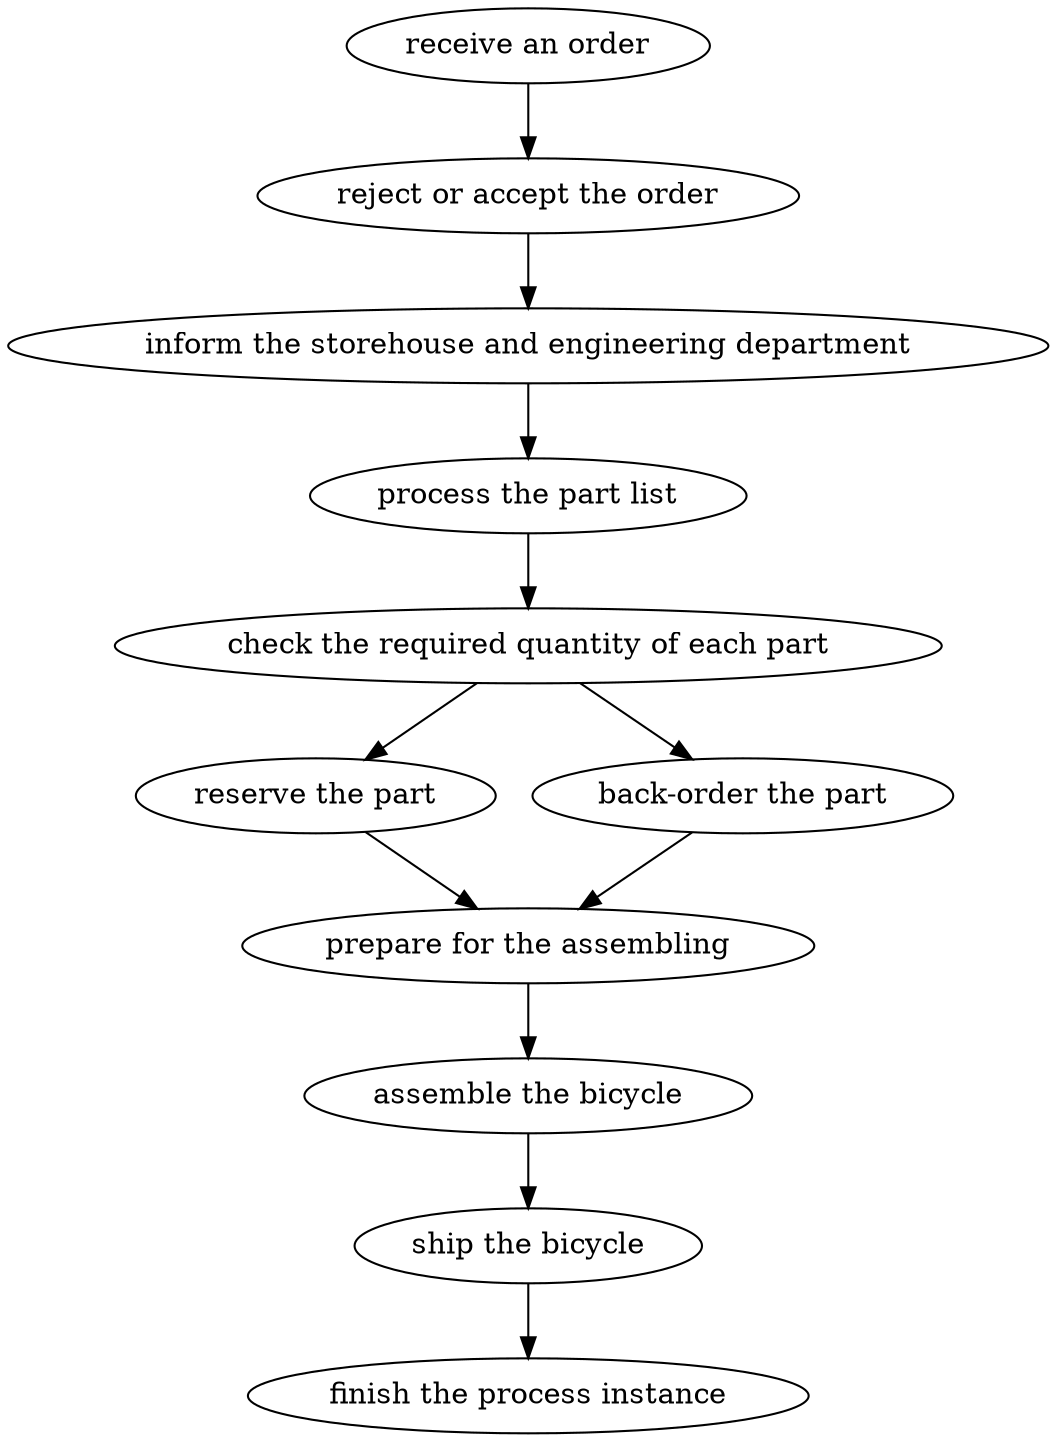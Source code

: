 strict digraph "doc-1.1" {
	graph [name="doc-1.1"];
	"receive an order"	[attrs="{'type': 'Activity', 'label': 'receive an order'}"];
	"reject or accept the order"	[attrs="{'type': 'Activity', 'label': 'reject or accept the order'}"];
	"receive an order" -> "reject or accept the order"	[attrs="{'type': 'flow', 'label': 'flow'}"];
	"inform the storehouse and engineering department"	[attrs="{'type': 'Activity', 'label': 'inform the storehouse and engineering department'}"];
	"reject or accept the order" -> "inform the storehouse and engineering department"	[attrs="{'type': 'flow', 'label': 'flow'}"];
	"process the part list"	[attrs="{'type': 'Activity', 'label': 'process the part list'}"];
	"inform the storehouse and engineering department" -> "process the part list"	[attrs="{'type': 'flow', 'label': 'flow'}"];
	"check the required quantity of each part"	[attrs="{'type': 'Activity', 'label': 'check the required quantity of each part'}"];
	"process the part list" -> "check the required quantity of each part"	[attrs="{'type': 'flow', 'label': 'flow'}"];
	"reserve the part"	[attrs="{'type': 'Activity', 'label': 'reserve the part'}"];
	"check the required quantity of each part" -> "reserve the part"	[attrs="{'type': 'flow', 'label': 'flow'}"];
	"back-order the part"	[attrs="{'type': 'Activity', 'label': 'back-order the part'}"];
	"check the required quantity of each part" -> "back-order the part"	[attrs="{'type': 'flow', 'label': 'flow'}"];
	"prepare for the assembling"	[attrs="{'type': 'Activity', 'label': 'prepare for the assembling'}"];
	"reserve the part" -> "prepare for the assembling"	[attrs="{'type': 'flow', 'label': 'flow'}"];
	"back-order the part" -> "prepare for the assembling"	[attrs="{'type': 'flow', 'label': 'flow'}"];
	"assemble the bicycle"	[attrs="{'type': 'Activity', 'label': 'assemble the bicycle'}"];
	"prepare for the assembling" -> "assemble the bicycle"	[attrs="{'type': 'flow', 'label': 'flow'}"];
	"ship the bicycle"	[attrs="{'type': 'Activity', 'label': 'ship the bicycle'}"];
	"assemble the bicycle" -> "ship the bicycle"	[attrs="{'type': 'flow', 'label': 'flow'}"];
	"finish the process instance"	[attrs="{'type': 'Activity', 'label': 'finish the process instance'}"];
	"ship the bicycle" -> "finish the process instance"	[attrs="{'type': 'flow', 'label': 'flow'}"];
}
